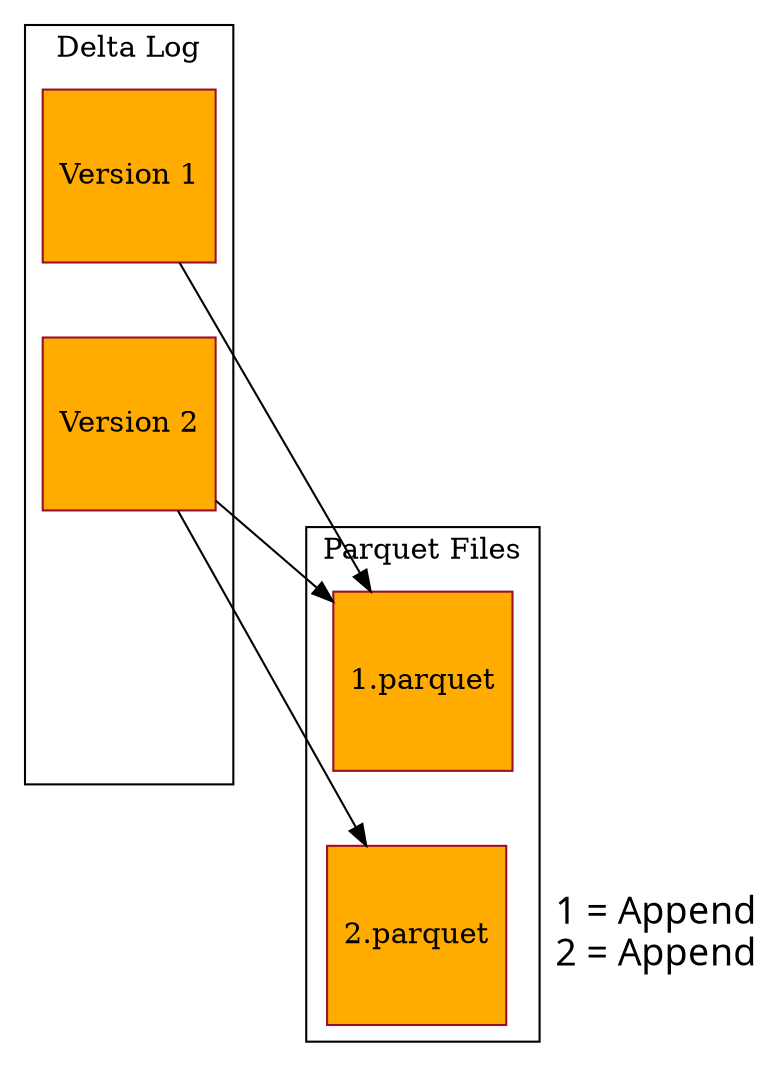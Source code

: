 # Run this to generate
# dot -Tpng -Gsize=9,15\! -Gdpi=100 delta_demo_series1.dot >6.png

##############
# Our Databricks Color Pallette
##############
// Color Palette
        // "#1B3139" = Dark Navy
        // "#FF3621" = Innovation Orange
        // "#1C4856" = Deep Blue
        // "#00B379" =  Jade
        // "#FFAB00" = GoldenRod
        // "#98102A" = Maroon
        // style = filled = full box color fill
        // node [style =filled]; Border color

#########
# Main Graph with 3 subgraphs
# Delta Log
# Parquet
# Notes (ranks sink)
#########

digraph {
	rankdir="TB"; # TB or LR
	splines=line; # No Curves Allowed

	############
	# Delta Log SubGraph
	# Most nodes gets weighted left
	# Added nodes for weight
	# Hidden nodes for alignment 01,02,03,etc
	##############
    	subgraph cluster_0 {
        	 label="Delta Log";
		 rank="same";
        	 edge[style="invisible",dir="none"];
		 node [ shape=square, style=filled, color = "#98102A", fillcolor = "#FFAB00"]
        	 "Version 1";
        	 # Invis nodes to weight graph to left
		 "Version 2" ;
		 "Version 3" [style = invis];
		 "Version 1" -> "Version 2";
		 "Version 2" -> "Version 3";
		
 
	}

	#####
	# Parquet Files Subgraph
	#
	#####
	
    	subgraph cluster_1 {
	node [ shape=square, style=filled, color = "#98102A", fillcolor = "#FFAB00"]
	label="Parquet Files";
	rank="same";
        edge[style="invisible",dir="none"];
        "1.parquet" ; 
	"2.parquet" ; 
	#"3.parquet" [ style = invis ] ;
 	#"4.parquet" [ style = invis ];
	"1.parquet" -> "2.parquet" [style = invis];
	#"2.parquet" -> "3.parquet";
	#"3.parquet" -> "4.parquet";
	
    }
    
    ####
    # Annotation Subgraph
    ####
    {
        rank=sink
        bottomlabel [
          shape=plain
          #label = "1 = Append\n2 = append\n3 = update "
          label = "1 = Append\n2 = Append"
	  fontname=calibri
          fontsize=18
        ]
    }

    #########
    # The Connections
    ########
	
	"Version 1" -> "1.parquet";
        "Version 2" -> "1.parquet";
	"Version 2" -> "2.parquet";       
}



 

